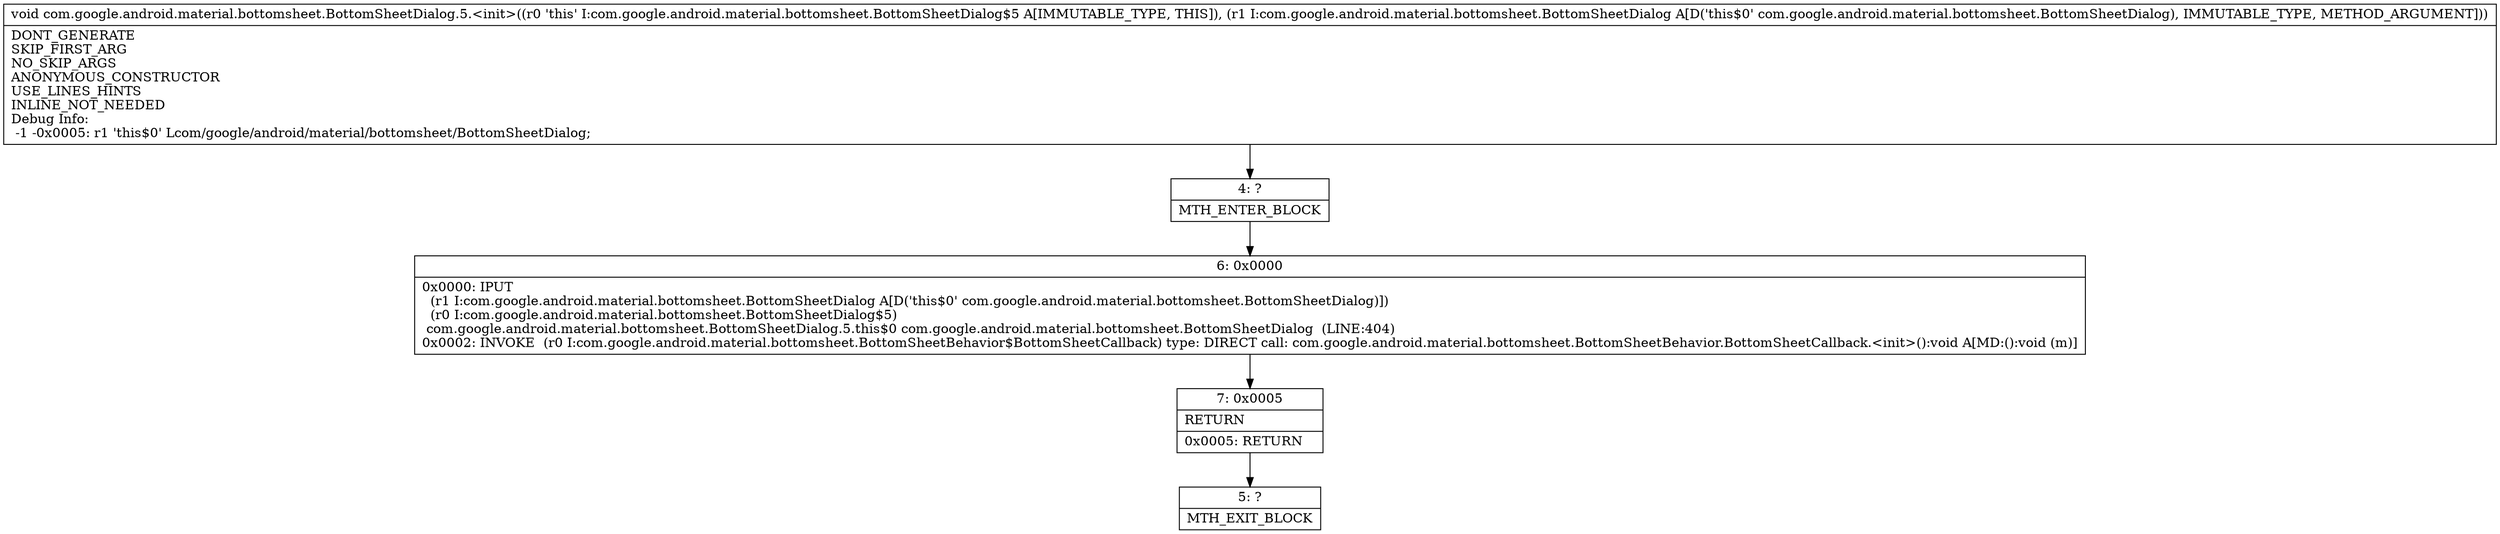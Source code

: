 digraph "CFG forcom.google.android.material.bottomsheet.BottomSheetDialog.5.\<init\>(Lcom\/google\/android\/material\/bottomsheet\/BottomSheetDialog;)V" {
Node_4 [shape=record,label="{4\:\ ?|MTH_ENTER_BLOCK\l}"];
Node_6 [shape=record,label="{6\:\ 0x0000|0x0000: IPUT  \l  (r1 I:com.google.android.material.bottomsheet.BottomSheetDialog A[D('this$0' com.google.android.material.bottomsheet.BottomSheetDialog)])\l  (r0 I:com.google.android.material.bottomsheet.BottomSheetDialog$5)\l com.google.android.material.bottomsheet.BottomSheetDialog.5.this$0 com.google.android.material.bottomsheet.BottomSheetDialog  (LINE:404)\l0x0002: INVOKE  (r0 I:com.google.android.material.bottomsheet.BottomSheetBehavior$BottomSheetCallback) type: DIRECT call: com.google.android.material.bottomsheet.BottomSheetBehavior.BottomSheetCallback.\<init\>():void A[MD:():void (m)]\l}"];
Node_7 [shape=record,label="{7\:\ 0x0005|RETURN\l|0x0005: RETURN   \l}"];
Node_5 [shape=record,label="{5\:\ ?|MTH_EXIT_BLOCK\l}"];
MethodNode[shape=record,label="{void com.google.android.material.bottomsheet.BottomSheetDialog.5.\<init\>((r0 'this' I:com.google.android.material.bottomsheet.BottomSheetDialog$5 A[IMMUTABLE_TYPE, THIS]), (r1 I:com.google.android.material.bottomsheet.BottomSheetDialog A[D('this$0' com.google.android.material.bottomsheet.BottomSheetDialog), IMMUTABLE_TYPE, METHOD_ARGUMENT]))  | DONT_GENERATE\lSKIP_FIRST_ARG\lNO_SKIP_ARGS\lANONYMOUS_CONSTRUCTOR\lUSE_LINES_HINTS\lINLINE_NOT_NEEDED\lDebug Info:\l  \-1 \-0x0005: r1 'this$0' Lcom\/google\/android\/material\/bottomsheet\/BottomSheetDialog;\l}"];
MethodNode -> Node_4;Node_4 -> Node_6;
Node_6 -> Node_7;
Node_7 -> Node_5;
}

